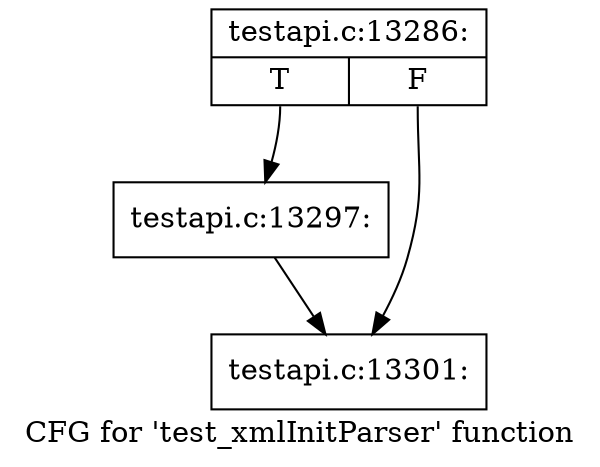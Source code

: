 digraph "CFG for 'test_xmlInitParser' function" {
	label="CFG for 'test_xmlInitParser' function";

	Node0x479a910 [shape=record,label="{testapi.c:13286:|{<s0>T|<s1>F}}"];
	Node0x479a910:s0 -> Node0x479f140;
	Node0x479a910:s1 -> Node0x479f190;
	Node0x479f140 [shape=record,label="{testapi.c:13297:}"];
	Node0x479f140 -> Node0x479f190;
	Node0x479f190 [shape=record,label="{testapi.c:13301:}"];
}
